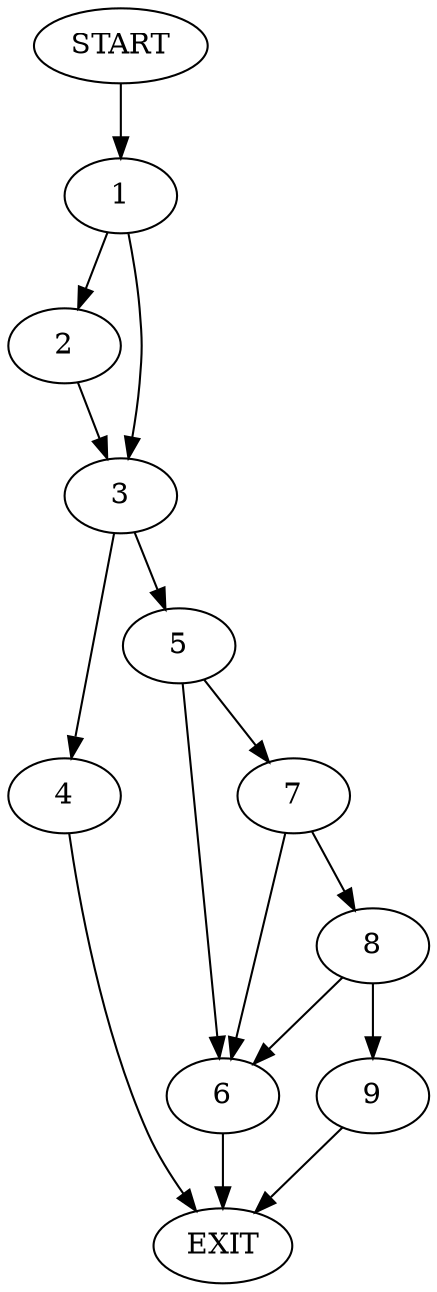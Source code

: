 digraph {
0 [label="START"]
10 [label="EXIT"]
0 -> 1
1 -> 2
1 -> 3
3 -> 4
3 -> 5
2 -> 3
4 -> 10
5 -> 6
5 -> 7
7 -> 6
7 -> 8
6 -> 10
8 -> 9
8 -> 6
9 -> 10
}
